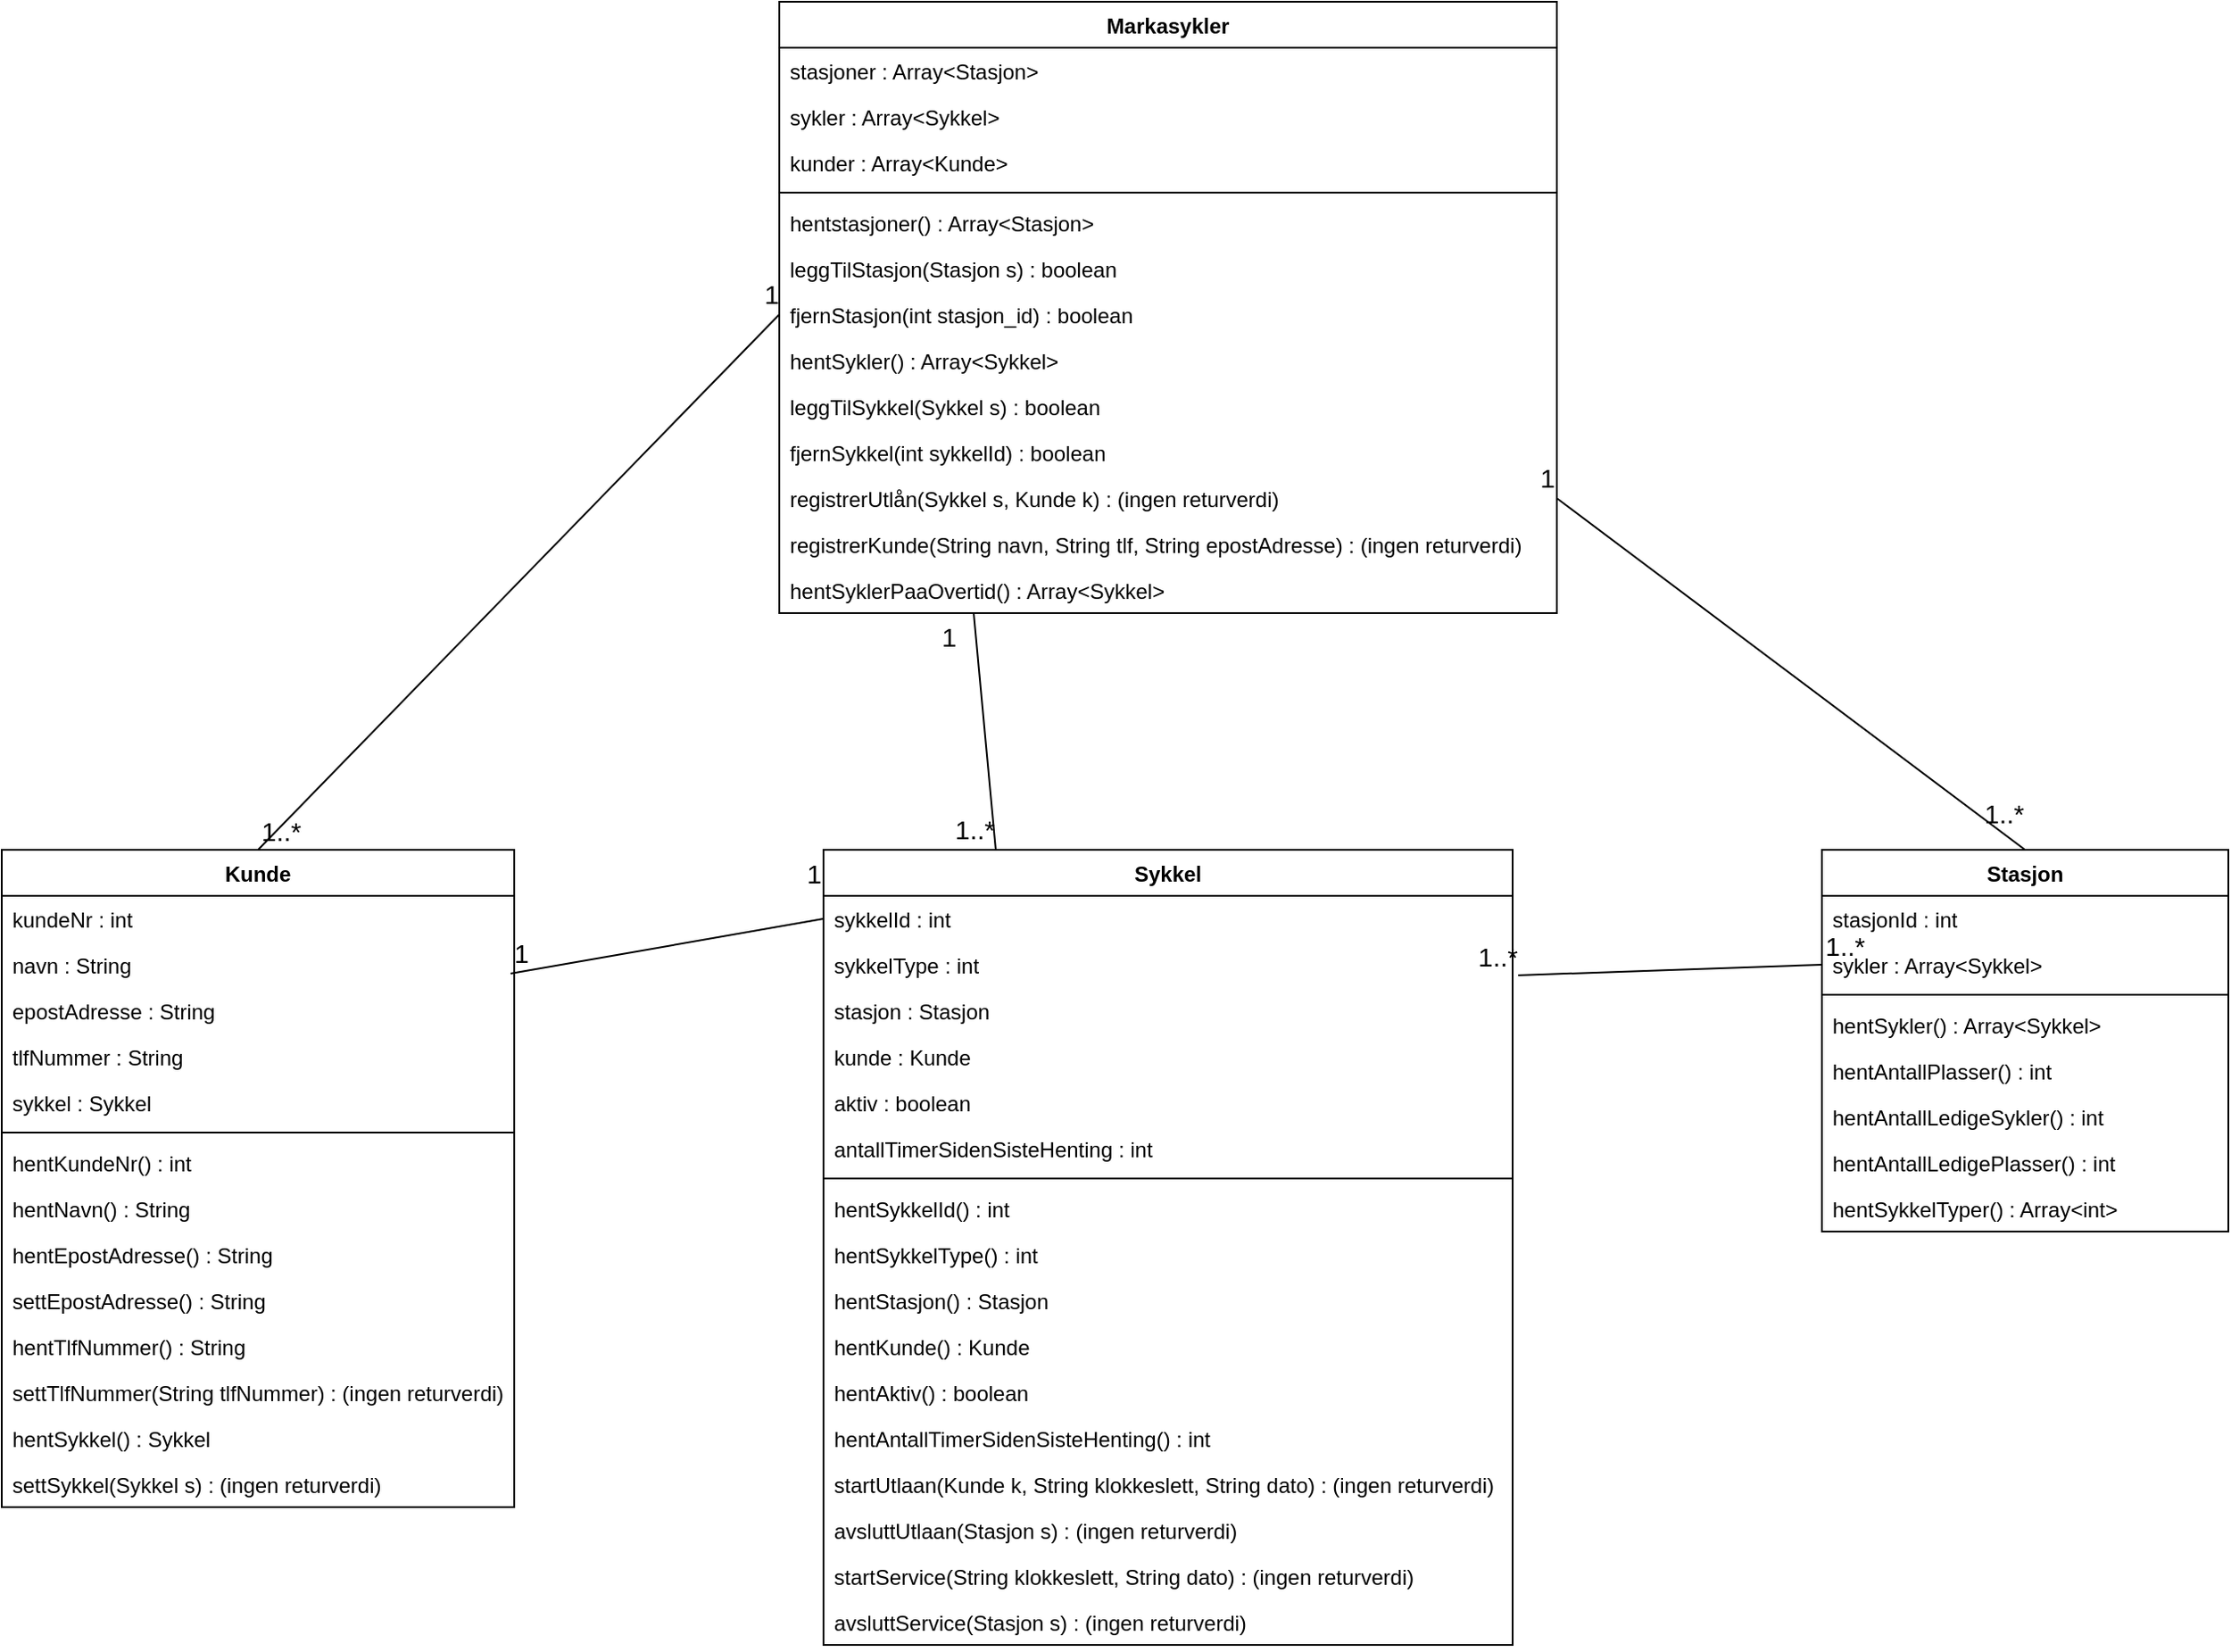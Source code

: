 <mxfile version="13.7.6" type="github">
  <diagram id="C5RBs43oDa-KdzZeNtuy" name="Page-1">
    <mxGraphModel dx="1447" dy="984" grid="1" gridSize="10" guides="1" tooltips="1" connect="1" arrows="1" fold="1" page="1" pageScale="1" pageWidth="1654" pageHeight="1169" math="0" shadow="0">
      <root>
        <mxCell id="WIyWlLk6GJQsqaUBKTNV-0" />
        <mxCell id="WIyWlLk6GJQsqaUBKTNV-1" parent="WIyWlLk6GJQsqaUBKTNV-0" />
        <mxCell id="VrpznBEagQT3Lf_o6-Ye-4" value="" style="endArrow=none;html=1;rounded=0;exitX=0.5;exitY=0;exitDx=0;exitDy=0;entryX=0;entryY=0.5;entryDx=0;entryDy=0;" parent="WIyWlLk6GJQsqaUBKTNV-1" source="aeJ9pazkbRF26ST0N7e8-0" target="5cLu1j_Fh5NlevFUKu2e-16" edge="1">
          <mxGeometry relative="1" as="geometry">
            <mxPoint x="640" y="260" as="sourcePoint" />
            <mxPoint x="930" y="307" as="targetPoint" />
          </mxGeometry>
        </mxCell>
        <mxCell id="VrpznBEagQT3Lf_o6-Ye-5" value="1..*" style="resizable=0;html=1;align=left;verticalAlign=bottom;fontSize=15;" parent="VrpznBEagQT3Lf_o6-Ye-4" connectable="0" vertex="1">
          <mxGeometry x="-1" relative="1" as="geometry" />
        </mxCell>
        <mxCell id="VrpznBEagQT3Lf_o6-Ye-6" value="&lt;font style=&quot;font-size: 15px&quot;&gt;1&lt;/font&gt;" style="resizable=0;html=1;align=right;verticalAlign=bottom;" parent="VrpznBEagQT3Lf_o6-Ye-4" connectable="0" vertex="1">
          <mxGeometry x="1" relative="1" as="geometry" />
        </mxCell>
        <mxCell id="VrpznBEagQT3Lf_o6-Ye-7" value="" style="endArrow=none;html=1;rounded=0;exitX=0.993;exitY=-0.308;exitDx=0;exitDy=0;entryX=0;entryY=0.5;entryDx=0;entryDy=0;exitPerimeter=0;" parent="WIyWlLk6GJQsqaUBKTNV-1" source="aeJ9pazkbRF26ST0N7e8-9" target="QVgdoW_EJSvDWmZYw-zW-1" edge="1">
          <mxGeometry relative="1" as="geometry">
            <mxPoint x="620" y="450" as="sourcePoint" />
            <mxPoint x="780" y="450" as="targetPoint" />
          </mxGeometry>
        </mxCell>
        <mxCell id="VrpznBEagQT3Lf_o6-Ye-8" value="&lt;font style=&quot;font-size: 15px&quot;&gt;1&lt;/font&gt;" style="resizable=0;html=1;align=left;verticalAlign=bottom;" parent="VrpznBEagQT3Lf_o6-Ye-7" connectable="0" vertex="1">
          <mxGeometry x="-1" relative="1" as="geometry" />
        </mxCell>
        <mxCell id="VrpznBEagQT3Lf_o6-Ye-9" value="1" style="resizable=0;html=1;align=right;verticalAlign=bottom;fontSize=15;" parent="VrpznBEagQT3Lf_o6-Ye-7" connectable="0" vertex="1">
          <mxGeometry x="1" relative="1" as="geometry">
            <mxPoint y="-14.14" as="offset" />
          </mxGeometry>
        </mxCell>
        <mxCell id="VrpznBEagQT3Lf_o6-Ye-10" value="" style="endArrow=none;html=1;rounded=0;exitX=0.25;exitY=1;exitDx=0;exitDy=0;entryX=0.25;entryY=0;entryDx=0;entryDy=0;" parent="WIyWlLk6GJQsqaUBKTNV-1" source="5cLu1j_Fh5NlevFUKu2e-8" target="QVgdoW_EJSvDWmZYw-zW-0" edge="1">
          <mxGeometry relative="1" as="geometry">
            <mxPoint x="550" y="500" as="sourcePoint" />
            <mxPoint x="840" y="630" as="targetPoint" />
          </mxGeometry>
        </mxCell>
        <mxCell id="VrpznBEagQT3Lf_o6-Ye-11" value="&lt;font style=&quot;font-size: 15px&quot;&gt;1&lt;/font&gt;" style="resizable=0;html=1;align=left;verticalAlign=bottom;" parent="VrpznBEagQT3Lf_o6-Ye-10" connectable="0" vertex="1">
          <mxGeometry x="-1" relative="1" as="geometry">
            <mxPoint x="-20" y="24" as="offset" />
          </mxGeometry>
        </mxCell>
        <mxCell id="VrpznBEagQT3Lf_o6-Ye-12" value="1..*" style="resizable=0;html=1;align=right;verticalAlign=bottom;fontSize=15;" parent="VrpznBEagQT3Lf_o6-Ye-10" connectable="0" vertex="1">
          <mxGeometry x="1" relative="1" as="geometry" />
        </mxCell>
        <mxCell id="VrpznBEagQT3Lf_o6-Ye-13" value="" style="endArrow=none;html=1;rounded=0;entryX=1.008;entryY=-0.269;entryDx=0;entryDy=0;exitX=0;exitY=0.5;exitDx=0;exitDy=0;entryPerimeter=0;" parent="WIyWlLk6GJQsqaUBKTNV-1" source="9goj5CrehQjhdctx5q1Q-12" target="QVgdoW_EJSvDWmZYw-zW-9" edge="1">
          <mxGeometry relative="1" as="geometry">
            <mxPoint x="1220" y="260" as="sourcePoint" />
            <mxPoint x="1630" y="261.0" as="targetPoint" />
          </mxGeometry>
        </mxCell>
        <mxCell id="VrpznBEagQT3Lf_o6-Ye-14" value="&lt;font style=&quot;font-size: 15px&quot;&gt;1..*&lt;/font&gt;" style="resizable=0;html=1;align=left;verticalAlign=bottom;" parent="VrpznBEagQT3Lf_o6-Ye-13" connectable="0" vertex="1">
          <mxGeometry x="-1" relative="1" as="geometry" />
        </mxCell>
        <mxCell id="VrpznBEagQT3Lf_o6-Ye-15" value="1..*" style="resizable=0;html=1;align=right;verticalAlign=bottom;fontSize=15;" parent="VrpznBEagQT3Lf_o6-Ye-13" connectable="0" vertex="1">
          <mxGeometry x="1" relative="1" as="geometry" />
        </mxCell>
        <mxCell id="VrpznBEagQT3Lf_o6-Ye-16" value="" style="endArrow=none;html=1;rounded=0;entryX=1;entryY=0.5;entryDx=0;entryDy=0;exitX=0.5;exitY=0;exitDx=0;exitDy=0;" parent="WIyWlLk6GJQsqaUBKTNV-1" source="9goj5CrehQjhdctx5q1Q-0" target="5cLu1j_Fh5NlevFUKu2e-20" edge="1">
          <mxGeometry relative="1" as="geometry">
            <mxPoint x="590.0" y="685" as="sourcePoint" />
            <mxPoint x="940" y="661" as="targetPoint" />
          </mxGeometry>
        </mxCell>
        <mxCell id="VrpznBEagQT3Lf_o6-Ye-17" value="&lt;font style=&quot;font-size: 15px&quot;&gt;1..*&lt;/font&gt;" style="resizable=0;html=1;align=left;verticalAlign=bottom;" parent="VrpznBEagQT3Lf_o6-Ye-16" connectable="0" vertex="1">
          <mxGeometry x="-1" relative="1" as="geometry">
            <mxPoint x="-25" y="-10" as="offset" />
          </mxGeometry>
        </mxCell>
        <mxCell id="VrpznBEagQT3Lf_o6-Ye-18" value="1" style="resizable=0;html=1;align=right;verticalAlign=bottom;fontSize=15;" parent="VrpznBEagQT3Lf_o6-Ye-16" connectable="0" vertex="1">
          <mxGeometry x="1" relative="1" as="geometry" />
        </mxCell>
        <mxCell id="5cLu1j_Fh5NlevFUKu2e-8" value="Markasykler" style="swimlane;fontStyle=1;align=center;verticalAlign=top;childLayout=stackLayout;horizontal=1;startSize=26;horizontalStack=0;resizeParent=1;resizeParentMax=0;resizeLast=0;collapsible=1;marginBottom=0;" parent="WIyWlLk6GJQsqaUBKTNV-1" vertex="1">
          <mxGeometry x="660" y="70" width="440" height="346" as="geometry" />
        </mxCell>
        <mxCell id="5cLu1j_Fh5NlevFUKu2e-12" value="stasjoner : Array&lt;Stasjon&gt;" style="text;strokeColor=none;fillColor=none;align=left;verticalAlign=top;spacingLeft=4;spacingRight=4;overflow=hidden;rotatable=0;points=[[0,0.5],[1,0.5]];portConstraint=eastwest;" parent="5cLu1j_Fh5NlevFUKu2e-8" vertex="1">
          <mxGeometry y="26" width="440" height="26" as="geometry" />
        </mxCell>
        <mxCell id="5cLu1j_Fh5NlevFUKu2e-9" value="sykler : Array&lt;Sykkel&gt;" style="text;strokeColor=none;fillColor=none;align=left;verticalAlign=top;spacingLeft=4;spacingRight=4;overflow=hidden;rotatable=0;points=[[0,0.5],[1,0.5]];portConstraint=eastwest;" parent="5cLu1j_Fh5NlevFUKu2e-8" vertex="1">
          <mxGeometry y="52" width="440" height="26" as="geometry" />
        </mxCell>
        <mxCell id="5cLu1j_Fh5NlevFUKu2e-13" value="kunder : Array&lt;Kunde&gt;" style="text;strokeColor=none;fillColor=none;align=left;verticalAlign=top;spacingLeft=4;spacingRight=4;overflow=hidden;rotatable=0;points=[[0,0.5],[1,0.5]];portConstraint=eastwest;" parent="5cLu1j_Fh5NlevFUKu2e-8" vertex="1">
          <mxGeometry y="78" width="440" height="26" as="geometry" />
        </mxCell>
        <mxCell id="5cLu1j_Fh5NlevFUKu2e-10" value="" style="line;strokeWidth=1;fillColor=none;align=left;verticalAlign=middle;spacingTop=-1;spacingLeft=3;spacingRight=3;rotatable=0;labelPosition=right;points=[];portConstraint=eastwest;" parent="5cLu1j_Fh5NlevFUKu2e-8" vertex="1">
          <mxGeometry y="104" width="440" height="8" as="geometry" />
        </mxCell>
        <mxCell id="5cLu1j_Fh5NlevFUKu2e-11" value="hentstasjoner() : Array&lt;Stasjon&gt;" style="text;strokeColor=none;fillColor=none;align=left;verticalAlign=top;spacingLeft=4;spacingRight=4;overflow=hidden;rotatable=0;points=[[0,0.5],[1,0.5]];portConstraint=eastwest;" parent="5cLu1j_Fh5NlevFUKu2e-8" vertex="1">
          <mxGeometry y="112" width="440" height="26" as="geometry" />
        </mxCell>
        <mxCell id="5cLu1j_Fh5NlevFUKu2e-15" value="leggTilStasjon(Stasjon s) : boolean" style="text;strokeColor=none;fillColor=none;align=left;verticalAlign=top;spacingLeft=4;spacingRight=4;overflow=hidden;rotatable=0;points=[[0,0.5],[1,0.5]];portConstraint=eastwest;" parent="5cLu1j_Fh5NlevFUKu2e-8" vertex="1">
          <mxGeometry y="138" width="440" height="26" as="geometry" />
        </mxCell>
        <mxCell id="5cLu1j_Fh5NlevFUKu2e-16" value="fjernStasjon(int stasjon_id) : boolean" style="text;strokeColor=none;fillColor=none;align=left;verticalAlign=top;spacingLeft=4;spacingRight=4;overflow=hidden;rotatable=0;points=[[0,0.5],[1,0.5]];portConstraint=eastwest;" parent="5cLu1j_Fh5NlevFUKu2e-8" vertex="1">
          <mxGeometry y="164" width="440" height="26" as="geometry" />
        </mxCell>
        <mxCell id="5cLu1j_Fh5NlevFUKu2e-17" value="hentSykler() : Array&lt;Sykkel&gt;" style="text;strokeColor=none;fillColor=none;align=left;verticalAlign=top;spacingLeft=4;spacingRight=4;overflow=hidden;rotatable=0;points=[[0,0.5],[1,0.5]];portConstraint=eastwest;" parent="5cLu1j_Fh5NlevFUKu2e-8" vertex="1">
          <mxGeometry y="190" width="440" height="26" as="geometry" />
        </mxCell>
        <mxCell id="5cLu1j_Fh5NlevFUKu2e-18" value="leggTilSykkel(Sykkel s) : boolean" style="text;strokeColor=none;fillColor=none;align=left;verticalAlign=top;spacingLeft=4;spacingRight=4;overflow=hidden;rotatable=0;points=[[0,0.5],[1,0.5]];portConstraint=eastwest;" parent="5cLu1j_Fh5NlevFUKu2e-8" vertex="1">
          <mxGeometry y="216" width="440" height="26" as="geometry" />
        </mxCell>
        <mxCell id="5cLu1j_Fh5NlevFUKu2e-19" value="fjernSykkel(int sykkelId) : boolean" style="text;strokeColor=none;fillColor=none;align=left;verticalAlign=top;spacingLeft=4;spacingRight=4;overflow=hidden;rotatable=0;points=[[0,0.5],[1,0.5]];portConstraint=eastwest;" parent="5cLu1j_Fh5NlevFUKu2e-8" vertex="1">
          <mxGeometry y="242" width="440" height="26" as="geometry" />
        </mxCell>
        <mxCell id="5cLu1j_Fh5NlevFUKu2e-20" value="registrerUtlån(Sykkel s, Kunde k) : (ingen returverdi) " style="text;strokeColor=none;fillColor=none;align=left;verticalAlign=top;spacingLeft=4;spacingRight=4;overflow=hidden;rotatable=0;points=[[0,0.5],[1,0.5]];portConstraint=eastwest;" parent="5cLu1j_Fh5NlevFUKu2e-8" vertex="1">
          <mxGeometry y="268" width="440" height="26" as="geometry" />
        </mxCell>
        <mxCell id="5cLu1j_Fh5NlevFUKu2e-21" value="registrerKunde(String navn, String tlf, String epostAdresse) : (ingen returverdi)" style="text;strokeColor=none;fillColor=none;align=left;verticalAlign=top;spacingLeft=4;spacingRight=4;overflow=hidden;rotatable=0;points=[[0,0.5],[1,0.5]];portConstraint=eastwest;" parent="5cLu1j_Fh5NlevFUKu2e-8" vertex="1">
          <mxGeometry y="294" width="440" height="26" as="geometry" />
        </mxCell>
        <mxCell id="5cLu1j_Fh5NlevFUKu2e-22" value="hentSyklerPaaOvertid() : Array&lt;Sykkel&gt;" style="text;strokeColor=none;fillColor=none;align=left;verticalAlign=top;spacingLeft=4;spacingRight=4;overflow=hidden;rotatable=0;points=[[0,0.5],[1,0.5]];portConstraint=eastwest;" parent="5cLu1j_Fh5NlevFUKu2e-8" vertex="1">
          <mxGeometry y="320" width="440" height="26" as="geometry" />
        </mxCell>
        <mxCell id="QVgdoW_EJSvDWmZYw-zW-0" value="Sykkel" style="swimlane;fontStyle=1;align=center;verticalAlign=top;childLayout=stackLayout;horizontal=1;startSize=26;horizontalStack=0;resizeParent=1;resizeParentMax=0;resizeLast=0;collapsible=1;marginBottom=0;" parent="WIyWlLk6GJQsqaUBKTNV-1" vertex="1">
          <mxGeometry x="685" y="550" width="390" height="450" as="geometry" />
        </mxCell>
        <mxCell id="QVgdoW_EJSvDWmZYw-zW-1" value="sykkelId : int" style="text;strokeColor=none;fillColor=none;align=left;verticalAlign=top;spacingLeft=4;spacingRight=4;overflow=hidden;rotatable=0;points=[[0,0.5],[1,0.5]];portConstraint=eastwest;fontStyle=0" parent="QVgdoW_EJSvDWmZYw-zW-0" vertex="1">
          <mxGeometry y="26" width="390" height="26" as="geometry" />
        </mxCell>
        <mxCell id="QVgdoW_EJSvDWmZYw-zW-2" value="sykkelType : int" style="text;strokeColor=none;fillColor=none;align=left;verticalAlign=top;spacingLeft=4;spacingRight=4;overflow=hidden;rotatable=0;points=[[0,0.5],[1,0.5]];portConstraint=eastwest;" parent="QVgdoW_EJSvDWmZYw-zW-0" vertex="1">
          <mxGeometry y="52" width="390" height="26" as="geometry" />
        </mxCell>
        <mxCell id="QVgdoW_EJSvDWmZYw-zW-9" value="stasjon : Stasjon" style="text;strokeColor=none;fillColor=none;align=left;verticalAlign=top;spacingLeft=4;spacingRight=4;overflow=hidden;rotatable=0;points=[[0,0.5],[1,0.5]];portConstraint=eastwest;" parent="QVgdoW_EJSvDWmZYw-zW-0" vertex="1">
          <mxGeometry y="78" width="390" height="26" as="geometry" />
        </mxCell>
        <mxCell id="QVgdoW_EJSvDWmZYw-zW-10" value="kunde : Kunde" style="text;strokeColor=none;fillColor=none;align=left;verticalAlign=top;spacingLeft=4;spacingRight=4;overflow=hidden;rotatable=0;points=[[0,0.5],[1,0.5]];portConstraint=eastwest;" parent="QVgdoW_EJSvDWmZYw-zW-0" vertex="1">
          <mxGeometry y="104" width="390" height="26" as="geometry" />
        </mxCell>
        <mxCell id="QVgdoW_EJSvDWmZYw-zW-11" value="aktiv : boolean" style="text;strokeColor=none;fillColor=none;align=left;verticalAlign=top;spacingLeft=4;spacingRight=4;overflow=hidden;rotatable=0;points=[[0,0.5],[1,0.5]];portConstraint=eastwest;" parent="QVgdoW_EJSvDWmZYw-zW-0" vertex="1">
          <mxGeometry y="130" width="390" height="26" as="geometry" />
        </mxCell>
        <mxCell id="QVgdoW_EJSvDWmZYw-zW-12" value="antallTimerSidenSisteHenting : int" style="text;strokeColor=none;fillColor=none;align=left;verticalAlign=top;spacingLeft=4;spacingRight=4;overflow=hidden;rotatable=0;points=[[0,0.5],[1,0.5]];portConstraint=eastwest;" parent="QVgdoW_EJSvDWmZYw-zW-0" vertex="1">
          <mxGeometry y="156" width="390" height="26" as="geometry" />
        </mxCell>
        <mxCell id="QVgdoW_EJSvDWmZYw-zW-3" value="" style="line;strokeWidth=1;fillColor=none;align=left;verticalAlign=middle;spacingTop=-1;spacingLeft=3;spacingRight=3;rotatable=0;labelPosition=right;points=[];portConstraint=eastwest;" parent="QVgdoW_EJSvDWmZYw-zW-0" vertex="1">
          <mxGeometry y="182" width="390" height="8" as="geometry" />
        </mxCell>
        <mxCell id="QVgdoW_EJSvDWmZYw-zW-4" value="hentSykkelId() : int" style="text;strokeColor=none;fillColor=none;align=left;verticalAlign=top;spacingLeft=4;spacingRight=4;overflow=hidden;rotatable=0;points=[[0,0.5],[1,0.5]];portConstraint=eastwest;" parent="QVgdoW_EJSvDWmZYw-zW-0" vertex="1">
          <mxGeometry y="190" width="390" height="26" as="geometry" />
        </mxCell>
        <mxCell id="QVgdoW_EJSvDWmZYw-zW-5" value="hentSykkelType() : int" style="text;strokeColor=none;fillColor=none;align=left;verticalAlign=top;spacingLeft=4;spacingRight=4;overflow=hidden;rotatable=0;points=[[0,0.5],[1,0.5]];portConstraint=eastwest;" parent="QVgdoW_EJSvDWmZYw-zW-0" vertex="1">
          <mxGeometry y="216" width="390" height="26" as="geometry" />
        </mxCell>
        <mxCell id="QVgdoW_EJSvDWmZYw-zW-6" value="hentStasjon() : Stasjon" style="text;strokeColor=none;fillColor=none;align=left;verticalAlign=top;spacingLeft=4;spacingRight=4;overflow=hidden;rotatable=0;points=[[0,0.5],[1,0.5]];portConstraint=eastwest;" parent="QVgdoW_EJSvDWmZYw-zW-0" vertex="1">
          <mxGeometry y="242" width="390" height="26" as="geometry" />
        </mxCell>
        <mxCell id="QVgdoW_EJSvDWmZYw-zW-7" value="hentKunde() : Kunde" style="text;strokeColor=none;fillColor=none;align=left;verticalAlign=top;spacingLeft=4;spacingRight=4;overflow=hidden;rotatable=0;points=[[0,0.5],[1,0.5]];portConstraint=eastwest;" parent="QVgdoW_EJSvDWmZYw-zW-0" vertex="1">
          <mxGeometry y="268" width="390" height="26" as="geometry" />
        </mxCell>
        <mxCell id="QVgdoW_EJSvDWmZYw-zW-8" value="hentAktiv() : boolean" style="text;strokeColor=none;fillColor=none;align=left;verticalAlign=top;spacingLeft=4;spacingRight=4;overflow=hidden;rotatable=0;points=[[0,0.5],[1,0.5]];portConstraint=eastwest;" parent="QVgdoW_EJSvDWmZYw-zW-0" vertex="1">
          <mxGeometry y="294" width="390" height="26" as="geometry" />
        </mxCell>
        <mxCell id="QVgdoW_EJSvDWmZYw-zW-13" value="hentAntallTimerSidenSisteHenting() : int" style="text;strokeColor=none;fillColor=none;align=left;verticalAlign=top;spacingLeft=4;spacingRight=4;overflow=hidden;rotatable=0;points=[[0,0.5],[1,0.5]];portConstraint=eastwest;" parent="QVgdoW_EJSvDWmZYw-zW-0" vertex="1">
          <mxGeometry y="320" width="390" height="26" as="geometry" />
        </mxCell>
        <mxCell id="QVgdoW_EJSvDWmZYw-zW-14" value="startUtlaan(Kunde k, String klokkeslett, String dato) : (ingen returverdi)" style="text;strokeColor=none;fillColor=none;align=left;verticalAlign=top;spacingLeft=4;spacingRight=4;overflow=hidden;rotatable=0;points=[[0,0.5],[1,0.5]];portConstraint=eastwest;" parent="QVgdoW_EJSvDWmZYw-zW-0" vertex="1">
          <mxGeometry y="346" width="390" height="26" as="geometry" />
        </mxCell>
        <mxCell id="QVgdoW_EJSvDWmZYw-zW-15" value="avsluttUtlaan(Stasjon s) : (ingen returverdi)" style="text;strokeColor=none;fillColor=none;align=left;verticalAlign=top;spacingLeft=4;spacingRight=4;overflow=hidden;rotatable=0;points=[[0,0.5],[1,0.5]];portConstraint=eastwest;" parent="QVgdoW_EJSvDWmZYw-zW-0" vertex="1">
          <mxGeometry y="372" width="390" height="26" as="geometry" />
        </mxCell>
        <mxCell id="QVgdoW_EJSvDWmZYw-zW-16" value="startService(String klokkeslett, String dato) : (ingen returverdi)" style="text;strokeColor=none;fillColor=none;align=left;verticalAlign=top;spacingLeft=4;spacingRight=4;overflow=hidden;rotatable=0;points=[[0,0.5],[1,0.5]];portConstraint=eastwest;" parent="QVgdoW_EJSvDWmZYw-zW-0" vertex="1">
          <mxGeometry y="398" width="390" height="26" as="geometry" />
        </mxCell>
        <mxCell id="QVgdoW_EJSvDWmZYw-zW-17" value="avsluttService(Stasjon s) : (ingen returverdi)" style="text;strokeColor=none;fillColor=none;align=left;verticalAlign=top;spacingLeft=4;spacingRight=4;overflow=hidden;rotatable=0;points=[[0,0.5],[1,0.5]];portConstraint=eastwest;" parent="QVgdoW_EJSvDWmZYw-zW-0" vertex="1">
          <mxGeometry y="424" width="390" height="26" as="geometry" />
        </mxCell>
        <mxCell id="aeJ9pazkbRF26ST0N7e8-0" value="Kunde" style="swimlane;fontStyle=1;align=center;verticalAlign=top;childLayout=stackLayout;horizontal=1;startSize=26;horizontalStack=0;resizeParent=1;resizeParentMax=0;resizeLast=0;collapsible=1;marginBottom=0;" parent="WIyWlLk6GJQsqaUBKTNV-1" vertex="1">
          <mxGeometry x="220" y="550" width="290" height="372" as="geometry" />
        </mxCell>
        <mxCell id="aeJ9pazkbRF26ST0N7e8-1" value="kundeNr : int" style="text;strokeColor=none;fillColor=none;align=left;verticalAlign=top;spacingLeft=4;spacingRight=4;overflow=hidden;rotatable=0;points=[[0,0.5],[1,0.5]];portConstraint=eastwest;fontStyle=0" parent="aeJ9pazkbRF26ST0N7e8-0" vertex="1">
          <mxGeometry y="26" width="290" height="26" as="geometry" />
        </mxCell>
        <mxCell id="aeJ9pazkbRF26ST0N7e8-2" value="navn : String" style="text;strokeColor=none;fillColor=none;align=left;verticalAlign=top;spacingLeft=4;spacingRight=4;overflow=hidden;rotatable=0;points=[[0,0.5],[1,0.5]];portConstraint=eastwest;" parent="aeJ9pazkbRF26ST0N7e8-0" vertex="1">
          <mxGeometry y="52" width="290" height="26" as="geometry" />
        </mxCell>
        <mxCell id="aeJ9pazkbRF26ST0N7e8-9" value="epostAdresse : String" style="text;strokeColor=none;fillColor=none;align=left;verticalAlign=top;spacingLeft=4;spacingRight=4;overflow=hidden;rotatable=0;points=[[0,0.5],[1,0.5]];portConstraint=eastwest;" parent="aeJ9pazkbRF26ST0N7e8-0" vertex="1">
          <mxGeometry y="78" width="290" height="26" as="geometry" />
        </mxCell>
        <mxCell id="aeJ9pazkbRF26ST0N7e8-10" value="tlfNummer : String" style="text;strokeColor=none;fillColor=none;align=left;verticalAlign=top;spacingLeft=4;spacingRight=4;overflow=hidden;rotatable=0;points=[[0,0.5],[1,0.5]];portConstraint=eastwest;" parent="aeJ9pazkbRF26ST0N7e8-0" vertex="1">
          <mxGeometry y="104" width="290" height="26" as="geometry" />
        </mxCell>
        <mxCell id="aeJ9pazkbRF26ST0N7e8-11" value="sykkel : Sykkel" style="text;strokeColor=none;fillColor=none;align=left;verticalAlign=top;spacingLeft=4;spacingRight=4;overflow=hidden;rotatable=0;points=[[0,0.5],[1,0.5]];portConstraint=eastwest;" parent="aeJ9pazkbRF26ST0N7e8-0" vertex="1">
          <mxGeometry y="130" width="290" height="26" as="geometry" />
        </mxCell>
        <mxCell id="aeJ9pazkbRF26ST0N7e8-3" value="" style="line;strokeWidth=1;fillColor=none;align=left;verticalAlign=middle;spacingTop=-1;spacingLeft=3;spacingRight=3;rotatable=0;labelPosition=right;points=[];portConstraint=eastwest;" parent="aeJ9pazkbRF26ST0N7e8-0" vertex="1">
          <mxGeometry y="156" width="290" height="8" as="geometry" />
        </mxCell>
        <mxCell id="aeJ9pazkbRF26ST0N7e8-4" value="hentKundeNr() : int" style="text;strokeColor=none;fillColor=none;align=left;verticalAlign=top;spacingLeft=4;spacingRight=4;overflow=hidden;rotatable=0;points=[[0,0.5],[1,0.5]];portConstraint=eastwest;" parent="aeJ9pazkbRF26ST0N7e8-0" vertex="1">
          <mxGeometry y="164" width="290" height="26" as="geometry" />
        </mxCell>
        <mxCell id="aeJ9pazkbRF26ST0N7e8-5" value="hentNavn() : String" style="text;strokeColor=none;fillColor=none;align=left;verticalAlign=top;spacingLeft=4;spacingRight=4;overflow=hidden;rotatable=0;points=[[0,0.5],[1,0.5]];portConstraint=eastwest;" parent="aeJ9pazkbRF26ST0N7e8-0" vertex="1">
          <mxGeometry y="190" width="290" height="26" as="geometry" />
        </mxCell>
        <mxCell id="aeJ9pazkbRF26ST0N7e8-6" value="hentEpostAdresse() : String" style="text;strokeColor=none;fillColor=none;align=left;verticalAlign=top;spacingLeft=4;spacingRight=4;overflow=hidden;rotatable=0;points=[[0,0.5],[1,0.5]];portConstraint=eastwest;" parent="aeJ9pazkbRF26ST0N7e8-0" vertex="1">
          <mxGeometry y="216" width="290" height="26" as="geometry" />
        </mxCell>
        <mxCell id="aeJ9pazkbRF26ST0N7e8-7" value="settEpostAdresse() : String" style="text;strokeColor=none;fillColor=none;align=left;verticalAlign=top;spacingLeft=4;spacingRight=4;overflow=hidden;rotatable=0;points=[[0,0.5],[1,0.5]];portConstraint=eastwest;" parent="aeJ9pazkbRF26ST0N7e8-0" vertex="1">
          <mxGeometry y="242" width="290" height="26" as="geometry" />
        </mxCell>
        <mxCell id="aeJ9pazkbRF26ST0N7e8-8" value="hentTlfNummer() : String" style="text;strokeColor=none;fillColor=none;align=left;verticalAlign=top;spacingLeft=4;spacingRight=4;overflow=hidden;rotatable=0;points=[[0,0.5],[1,0.5]];portConstraint=eastwest;" parent="aeJ9pazkbRF26ST0N7e8-0" vertex="1">
          <mxGeometry y="268" width="290" height="26" as="geometry" />
        </mxCell>
        <mxCell id="aeJ9pazkbRF26ST0N7e8-12" value="settTlfNummer(String tlfNummer) : (ingen returverdi)" style="text;strokeColor=none;fillColor=none;align=left;verticalAlign=top;spacingLeft=4;spacingRight=4;overflow=hidden;rotatable=0;points=[[0,0.5],[1,0.5]];portConstraint=eastwest;" parent="aeJ9pazkbRF26ST0N7e8-0" vertex="1">
          <mxGeometry y="294" width="290" height="26" as="geometry" />
        </mxCell>
        <mxCell id="aeJ9pazkbRF26ST0N7e8-13" value="hentSykkel() : Sykkel" style="text;strokeColor=none;fillColor=none;align=left;verticalAlign=top;spacingLeft=4;spacingRight=4;overflow=hidden;rotatable=0;points=[[0,0.5],[1,0.5]];portConstraint=eastwest;" parent="aeJ9pazkbRF26ST0N7e8-0" vertex="1">
          <mxGeometry y="320" width="290" height="26" as="geometry" />
        </mxCell>
        <mxCell id="aeJ9pazkbRF26ST0N7e8-14" value="settSykkel(Sykkel s) : (ingen returverdi)" style="text;strokeColor=none;fillColor=none;align=left;verticalAlign=top;spacingLeft=4;spacingRight=4;overflow=hidden;rotatable=0;points=[[0,0.5],[1,0.5]];portConstraint=eastwest;" parent="aeJ9pazkbRF26ST0N7e8-0" vertex="1">
          <mxGeometry y="346" width="290" height="26" as="geometry" />
        </mxCell>
        <mxCell id="9goj5CrehQjhdctx5q1Q-0" value="Stasjon" style="swimlane;fontStyle=1;align=center;verticalAlign=top;childLayout=stackLayout;horizontal=1;startSize=26;horizontalStack=0;resizeParent=1;resizeParentMax=0;resizeLast=0;collapsible=1;marginBottom=0;" parent="WIyWlLk6GJQsqaUBKTNV-1" vertex="1">
          <mxGeometry x="1250" y="550" width="230" height="216" as="geometry" />
        </mxCell>
        <mxCell id="9goj5CrehQjhdctx5q1Q-5" value="stasjonId : int" style="text;strokeColor=none;fillColor=none;align=left;verticalAlign=top;spacingLeft=4;spacingRight=4;overflow=hidden;rotatable=0;points=[[0,0.5],[1,0.5]];portConstraint=eastwest;fontStyle=0" parent="9goj5CrehQjhdctx5q1Q-0" vertex="1">
          <mxGeometry y="26" width="230" height="26" as="geometry" />
        </mxCell>
        <mxCell id="9goj5CrehQjhdctx5q1Q-12" value="sykler : Array&lt;Sykkel&gt;" style="text;strokeColor=none;fillColor=none;align=left;verticalAlign=top;spacingLeft=4;spacingRight=4;overflow=hidden;rotatable=0;points=[[0,0.5],[1,0.5]];portConstraint=eastwest;" parent="9goj5CrehQjhdctx5q1Q-0" vertex="1">
          <mxGeometry y="52" width="230" height="26" as="geometry" />
        </mxCell>
        <mxCell id="9goj5CrehQjhdctx5q1Q-2" value="" style="line;strokeWidth=1;fillColor=none;align=left;verticalAlign=middle;spacingTop=-1;spacingLeft=3;spacingRight=3;rotatable=0;labelPosition=right;points=[];portConstraint=eastwest;" parent="9goj5CrehQjhdctx5q1Q-0" vertex="1">
          <mxGeometry y="78" width="230" height="8" as="geometry" />
        </mxCell>
        <mxCell id="9goj5CrehQjhdctx5q1Q-8" value="hentSykler() : Array&lt;Sykkel&gt;" style="text;strokeColor=none;fillColor=none;align=left;verticalAlign=top;spacingLeft=4;spacingRight=4;overflow=hidden;rotatable=0;points=[[0,0.5],[1,0.5]];portConstraint=eastwest;" parent="9goj5CrehQjhdctx5q1Q-0" vertex="1">
          <mxGeometry y="86" width="230" height="26" as="geometry" />
        </mxCell>
        <mxCell id="9goj5CrehQjhdctx5q1Q-7" value="hentAntallPlasser() : int" style="text;strokeColor=none;fillColor=none;align=left;verticalAlign=top;spacingLeft=4;spacingRight=4;overflow=hidden;rotatable=0;points=[[0,0.5],[1,0.5]];portConstraint=eastwest;" parent="9goj5CrehQjhdctx5q1Q-0" vertex="1">
          <mxGeometry y="112" width="230" height="26" as="geometry" />
        </mxCell>
        <mxCell id="9goj5CrehQjhdctx5q1Q-9" value="hentAntallLedigeSykler() : int" style="text;strokeColor=none;fillColor=none;align=left;verticalAlign=top;spacingLeft=4;spacingRight=4;overflow=hidden;rotatable=0;points=[[0,0.5],[1,0.5]];portConstraint=eastwest;" parent="9goj5CrehQjhdctx5q1Q-0" vertex="1">
          <mxGeometry y="138" width="230" height="26" as="geometry" />
        </mxCell>
        <mxCell id="9goj5CrehQjhdctx5q1Q-10" value="hentAntallLedigePlasser() : int" style="text;strokeColor=none;fillColor=none;align=left;verticalAlign=top;spacingLeft=4;spacingRight=4;overflow=hidden;rotatable=0;points=[[0,0.5],[1,0.5]];portConstraint=eastwest;" parent="9goj5CrehQjhdctx5q1Q-0" vertex="1">
          <mxGeometry y="164" width="230" height="26" as="geometry" />
        </mxCell>
        <mxCell id="9goj5CrehQjhdctx5q1Q-11" value="hentSykkelTyper() : Array&lt;int&gt;" style="text;strokeColor=none;fillColor=none;align=left;verticalAlign=top;spacingLeft=4;spacingRight=4;overflow=hidden;rotatable=0;points=[[0,0.5],[1,0.5]];portConstraint=eastwest;" parent="9goj5CrehQjhdctx5q1Q-0" vertex="1">
          <mxGeometry y="190" width="230" height="26" as="geometry" />
        </mxCell>
      </root>
    </mxGraphModel>
  </diagram>
</mxfile>
